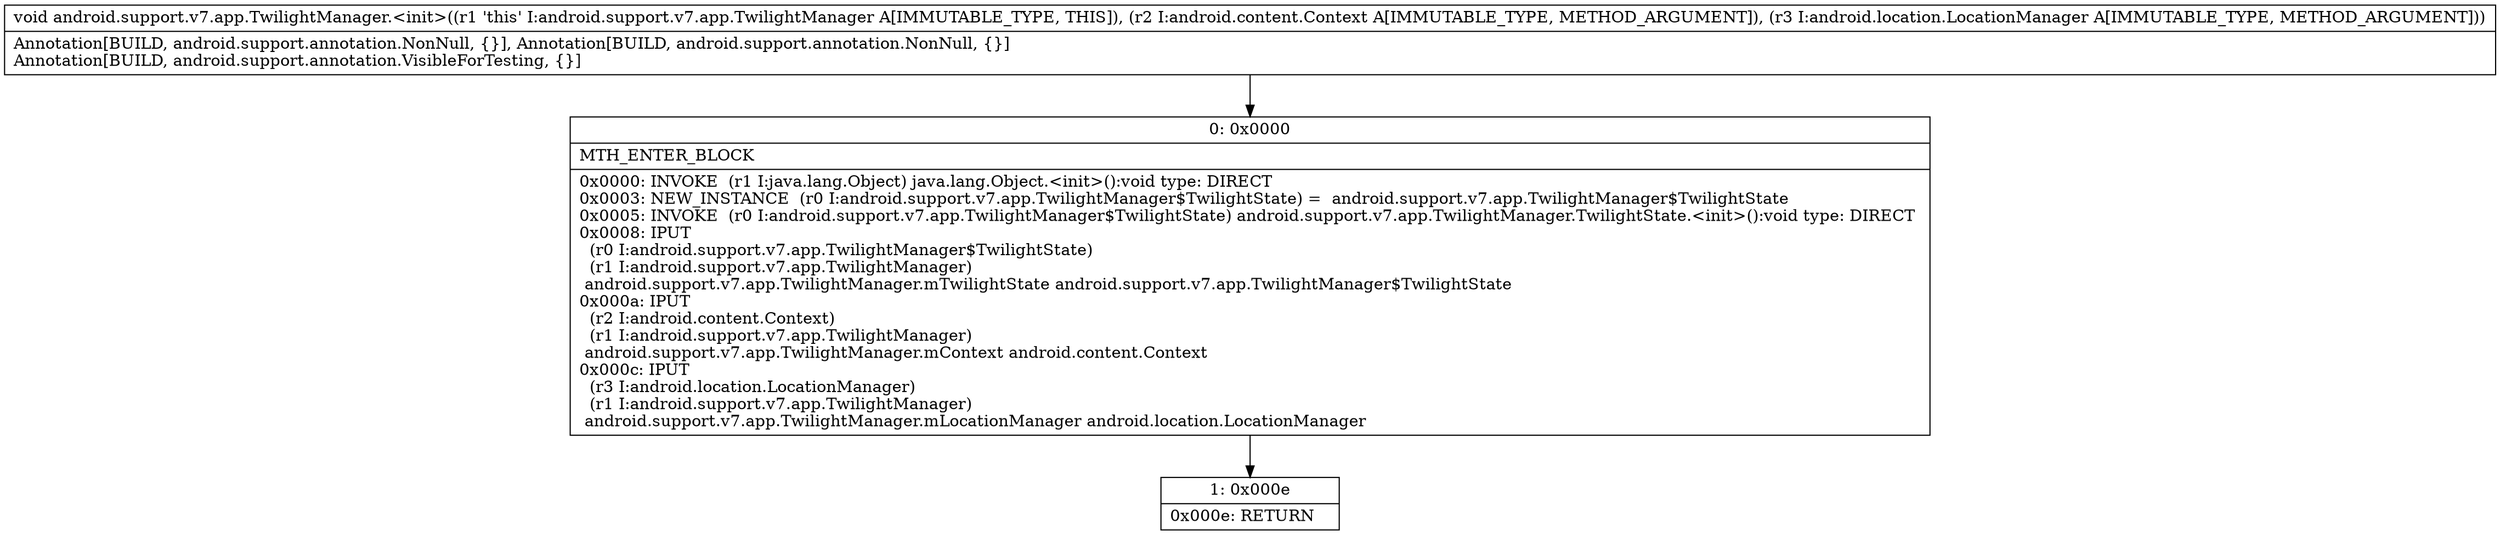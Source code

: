 digraph "CFG forandroid.support.v7.app.TwilightManager.\<init\>(Landroid\/content\/Context;Landroid\/location\/LocationManager;)V" {
Node_0 [shape=record,label="{0\:\ 0x0000|MTH_ENTER_BLOCK\l|0x0000: INVOKE  (r1 I:java.lang.Object) java.lang.Object.\<init\>():void type: DIRECT \l0x0003: NEW_INSTANCE  (r0 I:android.support.v7.app.TwilightManager$TwilightState) =  android.support.v7.app.TwilightManager$TwilightState \l0x0005: INVOKE  (r0 I:android.support.v7.app.TwilightManager$TwilightState) android.support.v7.app.TwilightManager.TwilightState.\<init\>():void type: DIRECT \l0x0008: IPUT  \l  (r0 I:android.support.v7.app.TwilightManager$TwilightState)\l  (r1 I:android.support.v7.app.TwilightManager)\l android.support.v7.app.TwilightManager.mTwilightState android.support.v7.app.TwilightManager$TwilightState \l0x000a: IPUT  \l  (r2 I:android.content.Context)\l  (r1 I:android.support.v7.app.TwilightManager)\l android.support.v7.app.TwilightManager.mContext android.content.Context \l0x000c: IPUT  \l  (r3 I:android.location.LocationManager)\l  (r1 I:android.support.v7.app.TwilightManager)\l android.support.v7.app.TwilightManager.mLocationManager android.location.LocationManager \l}"];
Node_1 [shape=record,label="{1\:\ 0x000e|0x000e: RETURN   \l}"];
MethodNode[shape=record,label="{void android.support.v7.app.TwilightManager.\<init\>((r1 'this' I:android.support.v7.app.TwilightManager A[IMMUTABLE_TYPE, THIS]), (r2 I:android.content.Context A[IMMUTABLE_TYPE, METHOD_ARGUMENT]), (r3 I:android.location.LocationManager A[IMMUTABLE_TYPE, METHOD_ARGUMENT]))  | Annotation[BUILD, android.support.annotation.NonNull, \{\}], Annotation[BUILD, android.support.annotation.NonNull, \{\}]\lAnnotation[BUILD, android.support.annotation.VisibleForTesting, \{\}]\l}"];
MethodNode -> Node_0;
Node_0 -> Node_1;
}

